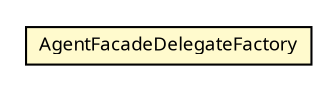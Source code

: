 #!/usr/local/bin/dot
#
# Class diagram 
# Generated by UMLGraph version R5_6 (http://www.umlgraph.org/)
#

digraph G {
	edge [fontname="Trebuchet MS",fontsize=10,labelfontname="Trebuchet MS",labelfontsize=10];
	node [fontname="Trebuchet MS",fontsize=10,shape=plaintext];
	nodesep=0.25;
	ranksep=0.5;
	// se.cambio.cds.model.facade.agent.delegate.AgentFacadeDelegateFactory
	c73288 [label=<<table title="se.cambio.cds.model.facade.agent.delegate.AgentFacadeDelegateFactory" border="0" cellborder="1" cellspacing="0" cellpadding="2" port="p" bgcolor="lemonChiffon" href="./AgentFacadeDelegateFactory.html">
		<tr><td><table border="0" cellspacing="0" cellpadding="1">
<tr><td align="center" balign="center"><font face="Trebuchet MS"> AgentFacadeDelegateFactory </font></td></tr>
		</table></td></tr>
		</table>>, URL="./AgentFacadeDelegateFactory.html", fontname="Trebuchet MS", fontcolor="black", fontsize=9.0];
}

